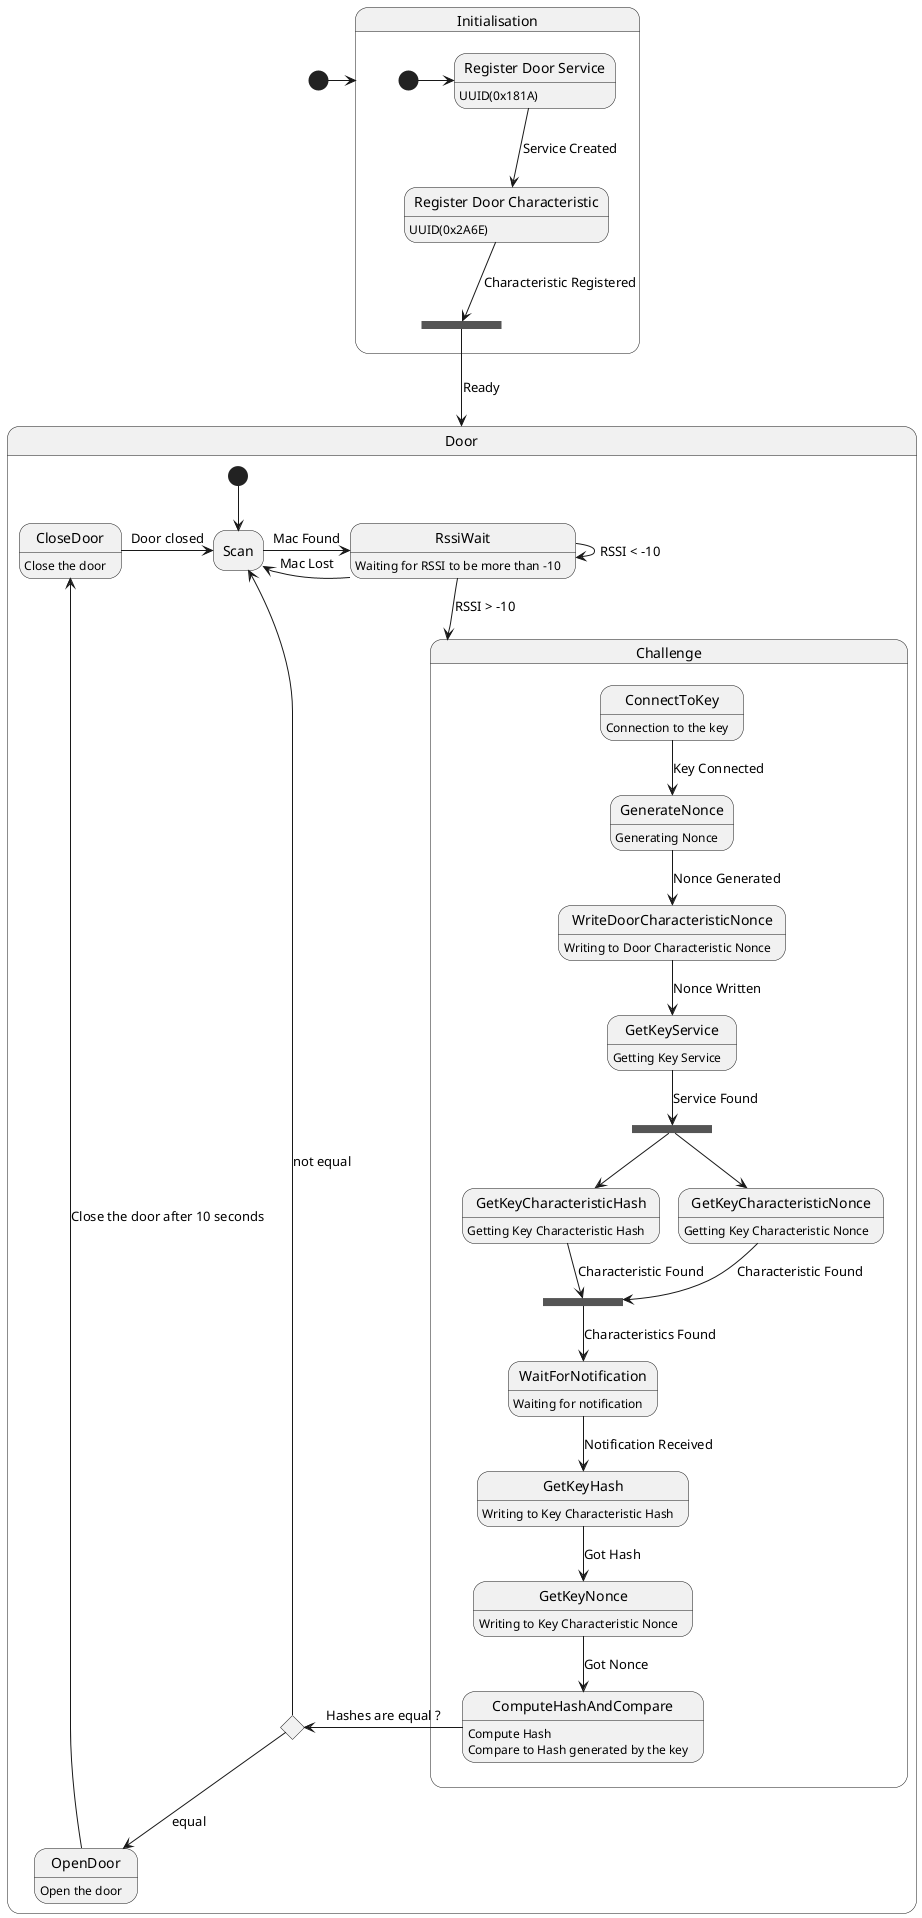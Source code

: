 @startuml door


hide empty description

[*] -> Initialisation

state Door

state Initialisation {
    state "Register Door Service" as RegisterGATTService {
        RegisterGATTService: UUID(0x181A)
    }
    state "Register Door Characteristic" as RegisterGATTCharacteristicHash {
        RegisterGATTCharacteristicHash: UUID(0x2A6E)
    }

    [*] -> RegisterGATTService
    RegisterGATTService --> RegisterGATTCharacteristicHash : Service Created

    state join_state <<join>>
    RegisterGATTCharacteristicHash --> join_state : Characteristic Registered

    join_state --> Door : Ready
}


state Door {
    state OpenDoor
    state CloseDoor
    state choice <<choice>>

    [*] --> Scan
    Scan -> RssiWait : Mac Found
    RssiWait -> Scan : Mac Lost

    state RssiWait {
        RssiWait : Waiting for RSSI to be more than -10
    }

    RssiWait -> RssiWait : RSSI < -10

    RssiWait --> Challenge : RSSI > -10

    state Challenge {
    state ConnectToKey
    state GenerateNonce
    state WriteDoorCharacteristicNonce
    state GetKeyService
    state GetKeyCharacteristicHash
    state GetKeyCharacteristicNonce
    state WaitForNotification
    state GetKeyNonce
    state GetKeyHash
    state ComputeHashAndCompare

        state ConnectToKey {
            ConnectToKey : Connection to the key
            ConnectToKey --> GenerateNonce : Key Connected
        }

        state GenerateNonce {
            GenerateNonce : Generating Nonce
            GenerateNonce --> WriteDoorCharacteristicNonce : Nonce Generated
        }

        state WriteDoorCharacteristicNonce {
            WriteDoorCharacteristicNonce : Writing to Door Characteristic Nonce
            WriteDoorCharacteristicNonce --> GetKeyService: Nonce Written
        }

        state fork_state <<fork>>

        state GetKeyService {
            GetKeyService : Getting Key Service
            GetKeyService --> fork_state : Service Found
        }

        state join_state_bis <<join>>

        state GetKeyCharacteristicHash {
            GetKeyCharacteristicHash : Getting Key Characteristic Hash
            GetKeyCharacteristicHash --> join_state_bis : Characteristic Found
        }

        fork_state --> GetKeyCharacteristicHash

        state GetKeyCharacteristicNonce {
            GetKeyCharacteristicNonce : Getting Key Characteristic Nonce
            GetKeyCharacteristicNonce --> join_state_bis : Characteristic Found
        }

        fork_state --> GetKeyCharacteristicNonce

        join_state_bis --> WaitForNotification : Characteristics Found


        state WaitForNotification {
            WaitForNotification : Waiting for notification
            WaitForNotification --> GetKeyHash : Notification Received
        }


        state GetKeyHash {
            GetKeyHash : Writing to Key Characteristic Hash
            GetKeyHash --> GetKeyNonce : Got Hash
        }

        state GetKeyNonce {
            GetKeyNonce : Writing to Key Characteristic Nonce
            GetKeyNonce --> ComputeHashAndCompare : Got Nonce
        }

        state ComputeHashAndCompare {
            ComputeHashAndCompare : Compute Hash
            ComputeHashAndCompare : Compare to Hash generated by the key
            ComputeHashAndCompare -> choice : Hashes are equal ?
        }
    }

    choice --> OpenDoor : equal
    choice -up-> Scan : not equal

    state OpenDoor {
        OpenDoor : Open the door
        OpenDoor -left-> CloseDoor : Close the door after 10 seconds
    }

    state CloseDoor {
        CloseDoor : Close the door
        CloseDoor -> Scan : Door closed
    }
}

@enduml
